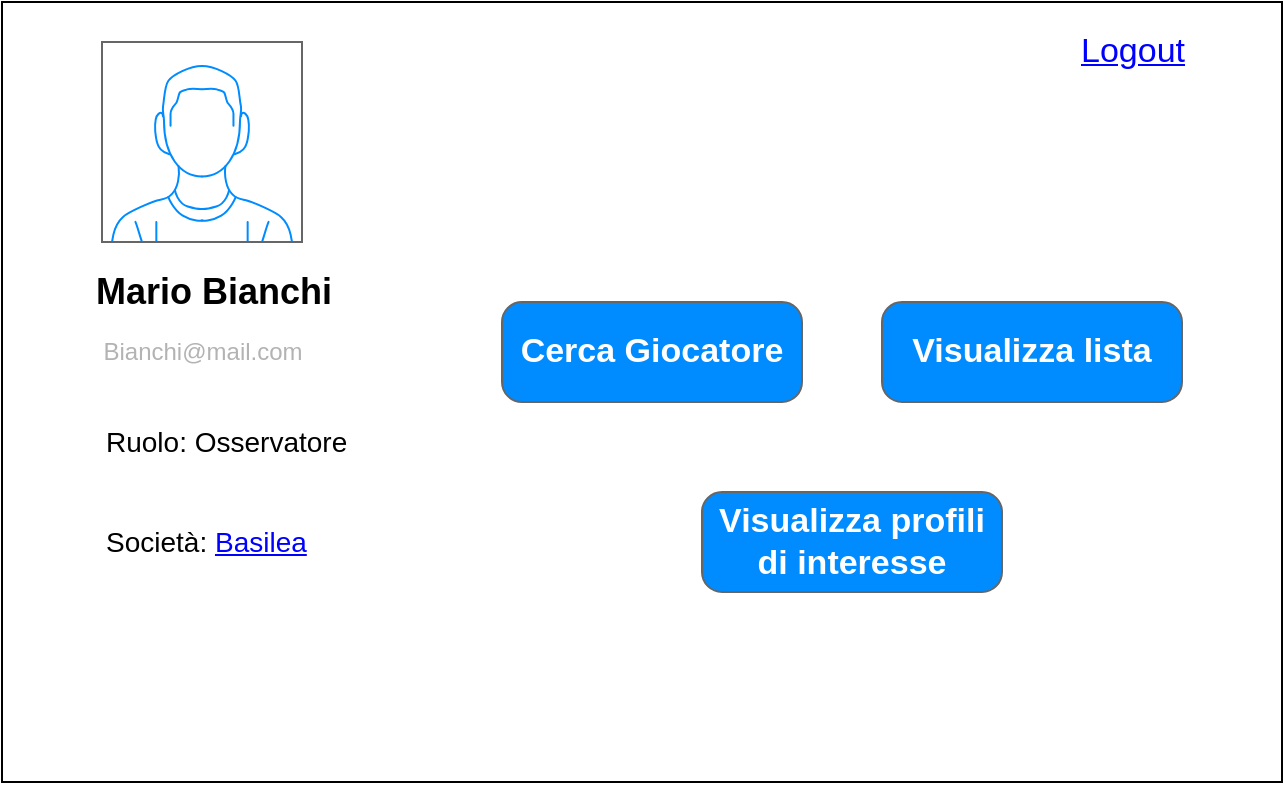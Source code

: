 <mxfile version="12.5.3" type="device"><diagram id="p_LRYJ5TSw8UzaOcTca3" name="Page-1"><mxGraphModel dx="1038" dy="607" grid="1" gridSize="10" guides="1" tooltips="1" connect="1" arrows="1" fold="1" page="1" pageScale="1" pageWidth="827" pageHeight="1169" math="0" shadow="0"><root><mxCell id="0"/><mxCell id="1" parent="0"/><mxCell id="9yi4vBdRCPTzwZrMiORw-11" value="" style="rounded=0;whiteSpace=wrap;html=1;" parent="1" vertex="1"><mxGeometry x="30" y="100" width="640" height="390" as="geometry"/></mxCell><mxCell id="9yi4vBdRCPTzwZrMiORw-1" value="" style="verticalLabelPosition=bottom;shadow=0;dashed=0;align=center;html=1;verticalAlign=top;strokeWidth=1;shape=mxgraph.mockup.containers.userMale;strokeColor=#666666;strokeColor2=#008cff;" parent="1" vertex="1"><mxGeometry x="80" y="120" width="100" height="100" as="geometry"/></mxCell><mxCell id="9yi4vBdRCPTzwZrMiORw-2" value="&lt;font style=&quot;font-size: 18px&quot;&gt;&lt;b&gt;Mario Bianchi&lt;/b&gt;&lt;/font&gt;" style="text;html=1;strokeColor=none;fillColor=none;align=left;verticalAlign=middle;whiteSpace=wrap;rounded=0;" parent="1" vertex="1"><mxGeometry x="75" y="225" width="130" height="40" as="geometry"/></mxCell><mxCell id="9yi4vBdRCPTzwZrMiORw-3" value="&lt;font style=&quot;font-size: 14px&quot;&gt;Ruolo: Osservatore&amp;nbsp;&lt;/font&gt;" style="text;html=1;align=left;verticalAlign=middle;resizable=0;points=[];autosize=1;" parent="1" vertex="1"><mxGeometry x="80" y="310" width="140" height="20" as="geometry"/></mxCell><mxCell id="9yi4vBdRCPTzwZrMiORw-4" value="&lt;font style=&quot;font-size: 14px&quot;&gt;Società:&amp;nbsp;&lt;font color=&quot;#0000ff&quot;&gt;&lt;u&gt;Basilea&lt;/u&gt;&lt;/font&gt;&lt;/font&gt;" style="text;html=1;align=left;verticalAlign=middle;resizable=0;points=[];autosize=1;" parent="1" vertex="1"><mxGeometry x="80" y="360" width="120" height="20" as="geometry"/></mxCell><mxCell id="9yi4vBdRCPTzwZrMiORw-8" value="Cerca Giocatore" style="strokeWidth=1;shadow=0;dashed=0;align=center;html=1;shape=mxgraph.mockup.buttons.button;strokeColor=#666666;fontColor=#ffffff;mainText=;buttonStyle=round;fontSize=17;fontStyle=1;fillColor=#008cff;whiteSpace=wrap;" parent="1" vertex="1"><mxGeometry x="280" y="250" width="150" height="50" as="geometry"/></mxCell><mxCell id="9yi4vBdRCPTzwZrMiORw-9" value="Visualizza lista" style="strokeWidth=1;shadow=0;dashed=0;align=center;html=1;shape=mxgraph.mockup.buttons.button;strokeColor=#666666;fontColor=#ffffff;mainText=;buttonStyle=round;fontSize=17;fontStyle=1;fillColor=#008cff;whiteSpace=wrap;" parent="1" vertex="1"><mxGeometry x="470" y="250" width="150" height="50" as="geometry"/></mxCell><mxCell id="9yi4vBdRCPTzwZrMiORw-10" value="&lt;font color=&quot;#b3b3b3&quot;&gt;Bianchi@mail.com&lt;/font&gt;" style="text;html=1;align=center;verticalAlign=middle;resizable=0;points=[];autosize=1;" parent="1" vertex="1"><mxGeometry x="75" y="265" width="110" height="20" as="geometry"/></mxCell><mxCell id="9yi4vBdRCPTzwZrMiORw-12" value="Visualizza profili di interesse" style="strokeWidth=1;shadow=0;dashed=0;align=center;html=1;shape=mxgraph.mockup.buttons.button;strokeColor=#666666;fontColor=#ffffff;mainText=;buttonStyle=round;fontSize=17;fontStyle=1;fillColor=#008cff;whiteSpace=wrap;" parent="1" vertex="1"><mxGeometry x="380" y="345" width="150" height="50" as="geometry"/></mxCell><mxCell id="y2-7djwP60zUX9JBQx0X-1" value="Logout" style="shape=rectangle;strokeColor=none;fillColor=none;linkText=;fontSize=17;fontColor=#0000ff;fontStyle=4;html=1;align=center;" vertex="1" parent="1"><mxGeometry x="520" y="110" width="150" height="30" as="geometry"/></mxCell></root></mxGraphModel></diagram></mxfile>